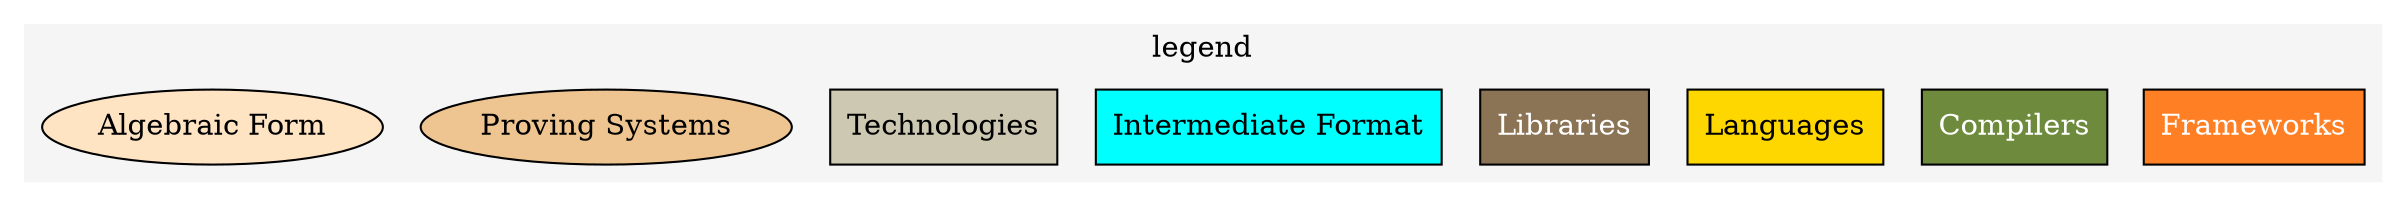 digraph G {
    subgraph cluster_legend {
        label="legend";
        style="filled";
        color="gray96";

        "Frameworks" [shape=box, fillcolor=chocolate1, style=filled, fontcolor=white, href="./#frameworks", target="_top"];
        "Compilers" [shape=box, fillcolor=darkolivegreen4, style=filled, fontcolor=white, href="./#compilers", target="_top"];
        "Languages" [shape=box, fillcolor=gold, style=filled, href="./#languages", target="_top"];
        "Libraries" [shape=box, fillcolor=burlywood4, style=filled, fontcolor=white, href="./#libraries", target="_top"];
        "Intermediate Format" [shape=box, fillcolor=cyan, style=filled, href="./#intermediate-formats", target="_top"];
        "Technologies" [shape=box, fillcolor=cornsilk3, style=filled, href="./#technologies", target="_top"];
        "Proving Systems" [fillcolor=burlywood2, style=filled, href="./#proving-systems", target="_top"];
        "Algebraic Form" [fillcolor=bisque, style=filled, href="./#forms", target="_top"];
    }
}
